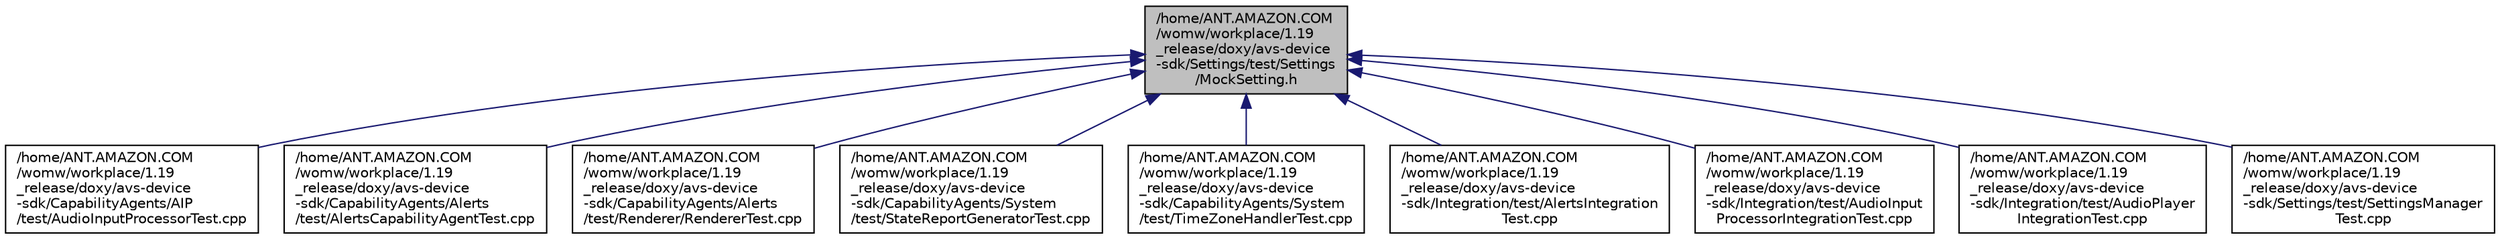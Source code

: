 digraph "/home/ANT.AMAZON.COM/womw/workplace/1.19_release/doxy/avs-device-sdk/Settings/test/Settings/MockSetting.h"
{
  edge [fontname="Helvetica",fontsize="10",labelfontname="Helvetica",labelfontsize="10"];
  node [fontname="Helvetica",fontsize="10",shape=record];
  Node32 [label="/home/ANT.AMAZON.COM\l/womw/workplace/1.19\l_release/doxy/avs-device\l-sdk/Settings/test/Settings\l/MockSetting.h",height=0.2,width=0.4,color="black", fillcolor="grey75", style="filled", fontcolor="black"];
  Node32 -> Node33 [dir="back",color="midnightblue",fontsize="10",style="solid",fontname="Helvetica"];
  Node33 [label="/home/ANT.AMAZON.COM\l/womw/workplace/1.19\l_release/doxy/avs-device\l-sdk/CapabilityAgents/AIP\l/test/AudioInputProcessorTest.cpp",height=0.2,width=0.4,color="black", fillcolor="white", style="filled",URL="$_audio_input_processor_test_8cpp.html"];
  Node32 -> Node34 [dir="back",color="midnightblue",fontsize="10",style="solid",fontname="Helvetica"];
  Node34 [label="/home/ANT.AMAZON.COM\l/womw/workplace/1.19\l_release/doxy/avs-device\l-sdk/CapabilityAgents/Alerts\l/test/AlertsCapabilityAgentTest.cpp",height=0.2,width=0.4,color="black", fillcolor="white", style="filled",URL="$_alerts_capability_agent_test_8cpp.html"];
  Node32 -> Node35 [dir="back",color="midnightblue",fontsize="10",style="solid",fontname="Helvetica"];
  Node35 [label="/home/ANT.AMAZON.COM\l/womw/workplace/1.19\l_release/doxy/avs-device\l-sdk/CapabilityAgents/Alerts\l/test/Renderer/RendererTest.cpp",height=0.2,width=0.4,color="black", fillcolor="white", style="filled",URL="$_renderer_test_8cpp.html"];
  Node32 -> Node36 [dir="back",color="midnightblue",fontsize="10",style="solid",fontname="Helvetica"];
  Node36 [label="/home/ANT.AMAZON.COM\l/womw/workplace/1.19\l_release/doxy/avs-device\l-sdk/CapabilityAgents/System\l/test/StateReportGeneratorTest.cpp",height=0.2,width=0.4,color="black", fillcolor="white", style="filled",URL="$_state_report_generator_test_8cpp.html"];
  Node32 -> Node37 [dir="back",color="midnightblue",fontsize="10",style="solid",fontname="Helvetica"];
  Node37 [label="/home/ANT.AMAZON.COM\l/womw/workplace/1.19\l_release/doxy/avs-device\l-sdk/CapabilityAgents/System\l/test/TimeZoneHandlerTest.cpp",height=0.2,width=0.4,color="black", fillcolor="white", style="filled",URL="$_time_zone_handler_test_8cpp.html"];
  Node32 -> Node38 [dir="back",color="midnightblue",fontsize="10",style="solid",fontname="Helvetica"];
  Node38 [label="/home/ANT.AMAZON.COM\l/womw/workplace/1.19\l_release/doxy/avs-device\l-sdk/Integration/test/AlertsIntegration\lTest.cpp",height=0.2,width=0.4,color="black", fillcolor="white", style="filled",URL="$_alerts_integration_test_8cpp.html"];
  Node32 -> Node39 [dir="back",color="midnightblue",fontsize="10",style="solid",fontname="Helvetica"];
  Node39 [label="/home/ANT.AMAZON.COM\l/womw/workplace/1.19\l_release/doxy/avs-device\l-sdk/Integration/test/AudioInput\lProcessorIntegrationTest.cpp",height=0.2,width=0.4,color="black", fillcolor="white", style="filled",URL="$_audio_input_processor_integration_test_8cpp.html"];
  Node32 -> Node40 [dir="back",color="midnightblue",fontsize="10",style="solid",fontname="Helvetica"];
  Node40 [label="/home/ANT.AMAZON.COM\l/womw/workplace/1.19\l_release/doxy/avs-device\l-sdk/Integration/test/AudioPlayer\lIntegrationTest.cpp",height=0.2,width=0.4,color="black", fillcolor="white", style="filled",URL="$_audio_player_integration_test_8cpp.html"];
  Node32 -> Node41 [dir="back",color="midnightblue",fontsize="10",style="solid",fontname="Helvetica"];
  Node41 [label="/home/ANT.AMAZON.COM\l/womw/workplace/1.19\l_release/doxy/avs-device\l-sdk/Settings/test/SettingsManager\lTest.cpp",height=0.2,width=0.4,color="black", fillcolor="white", style="filled",URL="$_settings_manager_test_8cpp.html"];
}
